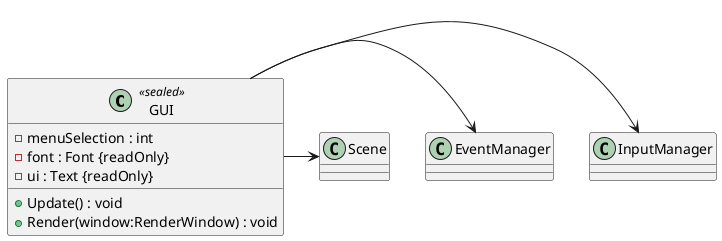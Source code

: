 @startuml
class GUI <<sealed>> {
    - menuSelection : int
    - font : Font {readOnly}
    - ui : Text {readOnly}
    + Update() : void
    + Render(window:RenderWindow) : void
}
GUI -> InputManager
GUI -> EventManager
GUI -> Scene
@enduml
